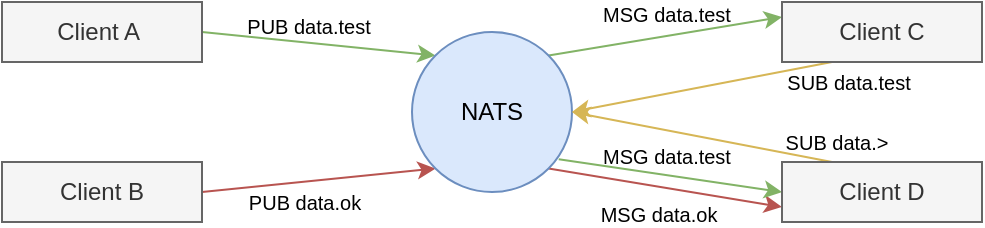<mxfile version="11.1.4" type="device"><diagram id="MFQed3kcwJ30D2IAOeBK" name="Page-1"><mxGraphModel dx="518" dy="455" grid="1" gridSize="10" guides="1" tooltips="1" connect="1" arrows="1" fold="1" page="1" pageScale="1" pageWidth="1100" pageHeight="850" math="0" shadow="0"><root><mxCell id="0"/><mxCell id="1" parent="0"/><mxCell id="BHvTtatSqSFv0FJZFxev-13" style="rounded=0;orthogonalLoop=1;jettySize=auto;html=1;exitX=1;exitY=0.5;exitDx=0;exitDy=0;entryX=0;entryY=0;entryDx=0;entryDy=0;fillColor=#d5e8d4;strokeColor=#82b366;" parent="1" source="BHvTtatSqSFv0FJZFxev-1" target="BHvTtatSqSFv0FJZFxev-4" edge="1"><mxGeometry relative="1" as="geometry"/></mxCell><mxCell id="BHvTtatSqSFv0FJZFxev-18" value="PUB data.test" style="text;html=1;resizable=0;points=[];align=center;verticalAlign=middle;labelBackgroundColor=none;fontSize=10;" parent="BHvTtatSqSFv0FJZFxev-13" vertex="1" connectable="0"><mxGeometry x="-0.165" relative="1" as="geometry"><mxPoint x="3.5" y="-8.5" as="offset"/></mxGeometry></mxCell><mxCell id="BHvTtatSqSFv0FJZFxev-1" value="Client A&amp;nbsp;" style="rounded=0;whiteSpace=wrap;html=1;fillColor=#f5f5f5;strokeColor=#666666;fontColor=#333333;fontSize=12;" parent="1" vertex="1"><mxGeometry x="300" y="300" width="100" height="30" as="geometry"/></mxCell><mxCell id="BHvTtatSqSFv0FJZFxev-12" style="rounded=0;orthogonalLoop=1;jettySize=auto;html=1;exitX=1;exitY=0.5;exitDx=0;exitDy=0;entryX=0;entryY=1;entryDx=0;entryDy=0;fillColor=#f8cecc;strokeColor=#b85450;" parent="1" source="BHvTtatSqSFv0FJZFxev-2" target="BHvTtatSqSFv0FJZFxev-4" edge="1"><mxGeometry relative="1" as="geometry"/></mxCell><mxCell id="BHvTtatSqSFv0FJZFxev-19" value="PUB data.ok" style="text;html=1;resizable=0;points=[];align=center;verticalAlign=middle;labelBackgroundColor=none;fontSize=10;" parent="BHvTtatSqSFv0FJZFxev-12" vertex="1" connectable="0"><mxGeometry x="0.148" y="-1" relative="1" as="geometry"><mxPoint x="-17" y="10.5" as="offset"/></mxGeometry></mxCell><mxCell id="BHvTtatSqSFv0FJZFxev-2" value="Client B" style="rounded=0;whiteSpace=wrap;html=1;fillColor=#f5f5f5;strokeColor=#666666;fontColor=#333333;" parent="1" vertex="1"><mxGeometry x="300" y="380" width="100" height="30" as="geometry"/></mxCell><mxCell id="BHvTtatSqSFv0FJZFxev-10" style="rounded=0;orthogonalLoop=1;jettySize=auto;html=1;exitX=1;exitY=0;exitDx=0;exitDy=0;entryX=0;entryY=0.25;entryDx=0;entryDy=0;fillColor=#d5e8d4;strokeColor=#82b366;" parent="1" source="BHvTtatSqSFv0FJZFxev-4" target="BHvTtatSqSFv0FJZFxev-6" edge="1"><mxGeometry relative="1" as="geometry"/></mxCell><mxCell id="BHvTtatSqSFv0FJZFxev-20" value="MSG data.test" style="text;html=1;resizable=0;points=[];align=center;verticalAlign=middle;labelBackgroundColor=none;fontSize=10;" parent="BHvTtatSqSFv0FJZFxev-10" vertex="1" connectable="0"><mxGeometry x="-0.119" relative="1" as="geometry"><mxPoint x="7" y="-13" as="offset"/></mxGeometry></mxCell><mxCell id="BHvTtatSqSFv0FJZFxev-11" style="rounded=0;orthogonalLoop=1;jettySize=auto;html=1;exitX=1;exitY=1;exitDx=0;exitDy=0;entryX=0;entryY=0.75;entryDx=0;entryDy=0;fillColor=#f8cecc;strokeColor=#b85450;" parent="1" source="BHvTtatSqSFv0FJZFxev-4" target="BHvTtatSqSFv0FJZFxev-5" edge="1"><mxGeometry relative="1" as="geometry"/></mxCell><mxCell id="BHvTtatSqSFv0FJZFxev-22" value="MSG data.ok" style="text;html=1;resizable=0;points=[];align=center;verticalAlign=middle;labelBackgroundColor=none;fontSize=10;" parent="BHvTtatSqSFv0FJZFxev-11" vertex="1" connectable="0"><mxGeometry x="-0.167" relative="1" as="geometry"><mxPoint x="6" y="14" as="offset"/></mxGeometry></mxCell><mxCell id="BHvTtatSqSFv0FJZFxev-14" style="edgeStyle=none;rounded=0;orthogonalLoop=1;jettySize=auto;html=1;exitX=0.917;exitY=0.796;exitDx=0;exitDy=0;entryX=0;entryY=0.5;entryDx=0;entryDy=0;exitPerimeter=0;fillColor=#d5e8d4;strokeColor=#82b366;" parent="1" source="BHvTtatSqSFv0FJZFxev-4" target="BHvTtatSqSFv0FJZFxev-5" edge="1"><mxGeometry relative="1" as="geometry"/></mxCell><mxCell id="BHvTtatSqSFv0FJZFxev-21" value="MSG data.test" style="text;html=1;resizable=0;points=[];align=center;verticalAlign=middle;labelBackgroundColor=none;fontSize=10;" parent="BHvTtatSqSFv0FJZFxev-14" vertex="1" connectable="0"><mxGeometry x="-0.25" y="-2" relative="1" as="geometry"><mxPoint x="12" y="-10.5" as="offset"/></mxGeometry></mxCell><mxCell id="BHvTtatSqSFv0FJZFxev-4" value="NATS" style="ellipse;whiteSpace=wrap;html=1;aspect=fixed;fillColor=#dae8fc;strokeColor=#6c8ebf;" parent="1" vertex="1"><mxGeometry x="505" y="315" width="80" height="80" as="geometry"/></mxCell><mxCell id="BHvTtatSqSFv0FJZFxev-9" style="rounded=0;orthogonalLoop=1;jettySize=auto;html=1;exitX=0.25;exitY=0;exitDx=0;exitDy=0;entryX=1;entryY=0.5;entryDx=0;entryDy=0;fillColor=#fff2cc;strokeColor=#d6b656;" parent="1" source="BHvTtatSqSFv0FJZFxev-5" target="BHvTtatSqSFv0FJZFxev-4" edge="1"><mxGeometry relative="1" as="geometry"/></mxCell><mxCell id="BHvTtatSqSFv0FJZFxev-17" value="SUB data.&amp;gt;" style="text;html=1;resizable=0;points=[];align=center;verticalAlign=middle;labelBackgroundColor=none;fontSize=10;" parent="BHvTtatSqSFv0FJZFxev-9" vertex="1" connectable="0"><mxGeometry x="-0.183" y="2" relative="1" as="geometry"><mxPoint x="55.5" y="-2" as="offset"/></mxGeometry></mxCell><mxCell id="BHvTtatSqSFv0FJZFxev-5" value="Client D" style="rounded=0;whiteSpace=wrap;html=1;fillColor=#f5f5f5;strokeColor=#666666;fontColor=#333333;" parent="1" vertex="1"><mxGeometry x="690" y="380" width="100" height="30" as="geometry"/></mxCell><mxCell id="BHvTtatSqSFv0FJZFxev-8" style="rounded=0;orthogonalLoop=1;jettySize=auto;html=1;exitX=0.25;exitY=1;exitDx=0;exitDy=0;entryX=1;entryY=0.5;entryDx=0;entryDy=0;fillColor=#fff2cc;strokeColor=#d6b656;" parent="1" source="BHvTtatSqSFv0FJZFxev-6" target="BHvTtatSqSFv0FJZFxev-4" edge="1"><mxGeometry relative="1" as="geometry"/></mxCell><mxCell id="BHvTtatSqSFv0FJZFxev-16" value="SUB data.test" style="text;html=1;resizable=0;points=[];align=center;verticalAlign=middle;labelBackgroundColor=none;fontSize=10;" parent="BHvTtatSqSFv0FJZFxev-8" vertex="1" connectable="0"><mxGeometry x="-0.133" y="1" relative="1" as="geometry"><mxPoint x="64.5" y="-2" as="offset"/></mxGeometry></mxCell><mxCell id="BHvTtatSqSFv0FJZFxev-6" value="Client C" style="rounded=0;whiteSpace=wrap;html=1;fillColor=#f5f5f5;strokeColor=#666666;fontColor=#333333;" parent="1" vertex="1"><mxGeometry x="690" y="300" width="100" height="30" as="geometry"/></mxCell></root></mxGraphModel></diagram></mxfile>